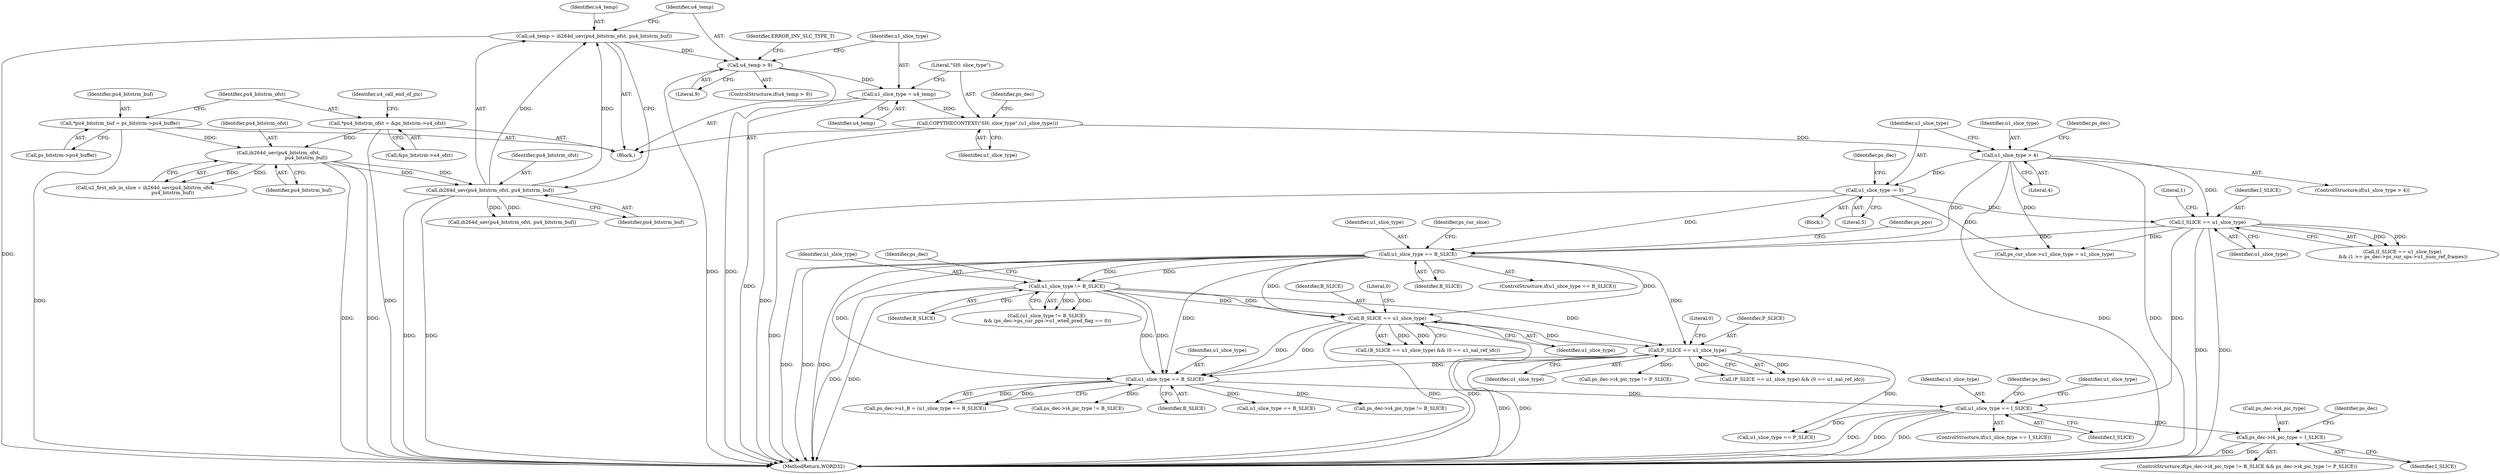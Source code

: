 digraph "0_Android_8b5fd8f24eba5dd19ab2f80ea11a9125aa882ae2@pointer" {
"1002420" [label="(Call,ps_dec->i4_pic_type = I_SLICE)"];
"1002392" [label="(Call,u1_slice_type == I_SLICE)"];
"1002278" [label="(Call,u1_slice_type == B_SLICE)"];
"1001820" [label="(Call,B_SLICE == u1_slice_type)"];
"1001521" [label="(Call,u1_slice_type == B_SLICE)"];
"1000347" [label="(Call,I_SLICE == u1_slice_type)"];
"1000302" [label="(Call,u1_slice_type -= 5)"];
"1000298" [label="(Call,u1_slice_type > 4)"];
"1000289" [label="(Call,COPYTHECONTEXT(\"SH: slice_type\",(u1_slice_type)))"];
"1000286" [label="(Call,u1_slice_type = u4_temp)"];
"1000281" [label="(Call,u4_temp > 9)"];
"1000275" [label="(Call,u4_temp = ih264d_uev(pu4_bitstrm_ofst, pu4_bitstrm_buf))"];
"1000277" [label="(Call,ih264d_uev(pu4_bitstrm_ofst, pu4_bitstrm_buf))"];
"1000237" [label="(Call,ih264d_uev(pu4_bitstrm_ofst,\n                                     pu4_bitstrm_buf))"];
"1000209" [label="(Call,*pu4_bitstrm_ofst = &ps_bitstrm->u4_ofst)"];
"1000203" [label="(Call,*pu4_bitstrm_buf = ps_bitstrm->pu4_buffer)"];
"1001744" [label="(Call,u1_slice_type != B_SLICE)"];
"1001835" [label="(Call,P_SLICE == u1_slice_type)"];
"1002274" [label="(Call,ps_dec->u1_B = (u1_slice_type == B_SLICE))"];
"1002568" [label="(MethodReturn,WORD32)"];
"1001746" [label="(Identifier,B_SLICE)"];
"1000349" [label="(Identifier,u1_slice_type)"];
"1000301" [label="(Block,)"];
"1000277" [label="(Call,ih264d_uev(pu4_bitstrm_ofst, pu4_bitstrm_buf))"];
"1000210" [label="(Identifier,pu4_bitstrm_ofst)"];
"1000290" [label="(Literal,\"SH: slice_type\")"];
"1002410" [label="(Call,ps_dec->i4_pic_type != B_SLICE)"];
"1000346" [label="(Call,(I_SLICE == u1_slice_type)\n && (1 >= ps_dec->ps_cur_sps->u1_num_ref_frames))"];
"1000211" [label="(Call,&ps_bitstrm->u4_ofst)"];
"1001745" [label="(Identifier,u1_slice_type)"];
"1000304" [label="(Literal,5)"];
"1001839" [label="(Literal,0)"];
"1000275" [label="(Call,u4_temp = ih264d_uev(pu4_bitstrm_ofst, pu4_bitstrm_buf))"];
"1001820" [label="(Call,B_SLICE == u1_slice_type)"];
"1001573" [label="(Identifier,ps_pps)"];
"1002393" [label="(Identifier,u1_slice_type)"];
"1000209" [label="(Call,*pu4_bitstrm_ofst = &ps_bitstrm->u4_ofst)"];
"1002280" [label="(Identifier,B_SLICE)"];
"1002408" [label="(ControlStructure,if(ps_dec->i4_pic_type != B_SLICE && ps_dec->i4_pic_type != P_SLICE))"];
"1000287" [label="(Identifier,u1_slice_type)"];
"1001743" [label="(Call,(u1_slice_type != B_SLICE)\n && (ps_dec->ps_cur_pps->u1_wted_pred_flag == 0))"];
"1002391" [label="(ControlStructure,if(u1_slice_type == I_SLICE))"];
"1000297" [label="(ControlStructure,if(u1_slice_type > 4))"];
"1000291" [label="(Identifier,u1_slice_type)"];
"1000205" [label="(Call,ps_bitstrm->pu4_buffer)"];
"1001471" [label="(Call,ps_cur_slice->u1_slice_type = u1_slice_type)"];
"1002278" [label="(Call,u1_slice_type == B_SLICE)"];
"1002394" [label="(Identifier,I_SLICE)"];
"1002415" [label="(Call,ps_dec->i4_pic_type != P_SLICE)"];
"1000226" [label="(Identifier,u4_call_end_of_pic)"];
"1000288" [label="(Identifier,u4_temp)"];
"1000351" [label="(Literal,1)"];
"1000285" [label="(Identifier,ERROR_INV_SLC_TYPE_T)"];
"1000348" [label="(Identifier,I_SLICE)"];
"1000279" [label="(Identifier,pu4_bitstrm_buf)"];
"1002392" [label="(Call,u1_slice_type == I_SLICE)"];
"1000281" [label="(Call,u4_temp > 9)"];
"1000294" [label="(Identifier,ps_dec)"];
"1002421" [label="(Call,ps_dec->i4_pic_type)"];
"1001744" [label="(Call,u1_slice_type != B_SLICE)"];
"1000303" [label="(Identifier,u1_slice_type)"];
"1000204" [label="(Identifier,pu4_bitstrm_buf)"];
"1002424" [label="(Identifier,I_SLICE)"];
"1001822" [label="(Identifier,u1_slice_type)"];
"1000289" [label="(Call,COPYTHECONTEXT(\"SH: slice_type\",(u1_slice_type)))"];
"1000299" [label="(Identifier,u1_slice_type)"];
"1000300" [label="(Literal,4)"];
"1002399" [label="(Identifier,ps_dec)"];
"1001523" [label="(Identifier,B_SLICE)"];
"1001522" [label="(Identifier,u1_slice_type)"];
"1000282" [label="(Identifier,u4_temp)"];
"1000347" [label="(Call,I_SLICE == u1_slice_type)"];
"1001750" [label="(Identifier,ps_dec)"];
"1000283" [label="(Literal,9)"];
"1000280" [label="(ControlStructure,if(u4_temp > 9))"];
"1000276" [label="(Identifier,u4_temp)"];
"1002427" [label="(Call,u1_slice_type == P_SLICE)"];
"1001836" [label="(Identifier,P_SLICE)"];
"1000278" [label="(Identifier,pu4_bitstrm_ofst)"];
"1001819" [label="(Call,(B_SLICE == u1_slice_type) && (0 == u1_nal_ref_idc))"];
"1000166" [label="(Block,)"];
"1001821" [label="(Identifier,B_SLICE)"];
"1001834" [label="(Call,(P_SLICE == u1_slice_type) && (0 == u1_nal_ref_idc))"];
"1000307" [label="(Identifier,ps_dec)"];
"1000316" [label="(Identifier,ps_dec)"];
"1002461" [label="(Call,u1_slice_type == B_SLICE)"];
"1002428" [label="(Identifier,u1_slice_type)"];
"1002420" [label="(Call,ps_dec->i4_pic_type = I_SLICE)"];
"1002279" [label="(Identifier,u1_slice_type)"];
"1001835" [label="(Call,P_SLICE == u1_slice_type)"];
"1000286" [label="(Call,u1_slice_type = u4_temp)"];
"1000418" [label="(Call,ih264d_uev(pu4_bitstrm_ofst, pu4_bitstrm_buf))"];
"1001837" [label="(Identifier,u1_slice_type)"];
"1000203" [label="(Call,*pu4_bitstrm_buf = ps_bitstrm->pu4_buffer)"];
"1000298" [label="(Call,u1_slice_type > 4)"];
"1000237" [label="(Call,ih264d_uev(pu4_bitstrm_ofst,\n                                     pu4_bitstrm_buf))"];
"1000235" [label="(Call,u2_first_mb_in_slice = ih264d_uev(pu4_bitstrm_ofst,\n                                     pu4_bitstrm_buf))"];
"1000238" [label="(Identifier,pu4_bitstrm_ofst)"];
"1001521" [label="(Call,u1_slice_type == B_SLICE)"];
"1001824" [label="(Literal,0)"];
"1002492" [label="(Identifier,ps_dec)"];
"1002449" [label="(Call,ps_dec->i4_pic_type != B_SLICE)"];
"1001527" [label="(Identifier,ps_cur_slice)"];
"1001520" [label="(ControlStructure,if(u1_slice_type == B_SLICE))"];
"1000302" [label="(Call,u1_slice_type -= 5)"];
"1000239" [label="(Identifier,pu4_bitstrm_buf)"];
"1002420" -> "1002408"  [label="AST: "];
"1002420" -> "1002424"  [label="CFG: "];
"1002421" -> "1002420"  [label="AST: "];
"1002424" -> "1002420"  [label="AST: "];
"1002492" -> "1002420"  [label="CFG: "];
"1002420" -> "1002568"  [label="DDG: "];
"1002420" -> "1002568"  [label="DDG: "];
"1002392" -> "1002420"  [label="DDG: "];
"1002392" -> "1002391"  [label="AST: "];
"1002392" -> "1002394"  [label="CFG: "];
"1002393" -> "1002392"  [label="AST: "];
"1002394" -> "1002392"  [label="AST: "];
"1002399" -> "1002392"  [label="CFG: "];
"1002428" -> "1002392"  [label="CFG: "];
"1002392" -> "1002568"  [label="DDG: "];
"1002392" -> "1002568"  [label="DDG: "];
"1002392" -> "1002568"  [label="DDG: "];
"1002278" -> "1002392"  [label="DDG: "];
"1000347" -> "1002392"  [label="DDG: "];
"1002392" -> "1002427"  [label="DDG: "];
"1002278" -> "1002274"  [label="AST: "];
"1002278" -> "1002280"  [label="CFG: "];
"1002279" -> "1002278"  [label="AST: "];
"1002280" -> "1002278"  [label="AST: "];
"1002274" -> "1002278"  [label="CFG: "];
"1002278" -> "1002274"  [label="DDG: "];
"1002278" -> "1002274"  [label="DDG: "];
"1001820" -> "1002278"  [label="DDG: "];
"1001820" -> "1002278"  [label="DDG: "];
"1001521" -> "1002278"  [label="DDG: "];
"1001521" -> "1002278"  [label="DDG: "];
"1001835" -> "1002278"  [label="DDG: "];
"1001744" -> "1002278"  [label="DDG: "];
"1001744" -> "1002278"  [label="DDG: "];
"1002278" -> "1002410"  [label="DDG: "];
"1002278" -> "1002449"  [label="DDG: "];
"1002278" -> "1002461"  [label="DDG: "];
"1001820" -> "1001819"  [label="AST: "];
"1001820" -> "1001822"  [label="CFG: "];
"1001821" -> "1001820"  [label="AST: "];
"1001822" -> "1001820"  [label="AST: "];
"1001824" -> "1001820"  [label="CFG: "];
"1001819" -> "1001820"  [label="CFG: "];
"1001820" -> "1002568"  [label="DDG: "];
"1001820" -> "1002568"  [label="DDG: "];
"1001820" -> "1001819"  [label="DDG: "];
"1001820" -> "1001819"  [label="DDG: "];
"1001521" -> "1001820"  [label="DDG: "];
"1001521" -> "1001820"  [label="DDG: "];
"1001744" -> "1001820"  [label="DDG: "];
"1001744" -> "1001820"  [label="DDG: "];
"1001820" -> "1001835"  [label="DDG: "];
"1001521" -> "1001520"  [label="AST: "];
"1001521" -> "1001523"  [label="CFG: "];
"1001522" -> "1001521"  [label="AST: "];
"1001523" -> "1001521"  [label="AST: "];
"1001527" -> "1001521"  [label="CFG: "];
"1001573" -> "1001521"  [label="CFG: "];
"1001521" -> "1002568"  [label="DDG: "];
"1001521" -> "1002568"  [label="DDG: "];
"1001521" -> "1002568"  [label="DDG: "];
"1000347" -> "1001521"  [label="DDG: "];
"1000302" -> "1001521"  [label="DDG: "];
"1000298" -> "1001521"  [label="DDG: "];
"1001521" -> "1001744"  [label="DDG: "];
"1001521" -> "1001744"  [label="DDG: "];
"1001521" -> "1001835"  [label="DDG: "];
"1000347" -> "1000346"  [label="AST: "];
"1000347" -> "1000349"  [label="CFG: "];
"1000348" -> "1000347"  [label="AST: "];
"1000349" -> "1000347"  [label="AST: "];
"1000351" -> "1000347"  [label="CFG: "];
"1000346" -> "1000347"  [label="CFG: "];
"1000347" -> "1002568"  [label="DDG: "];
"1000347" -> "1002568"  [label="DDG: "];
"1000347" -> "1000346"  [label="DDG: "];
"1000347" -> "1000346"  [label="DDG: "];
"1000302" -> "1000347"  [label="DDG: "];
"1000298" -> "1000347"  [label="DDG: "];
"1000347" -> "1001471"  [label="DDG: "];
"1000302" -> "1000301"  [label="AST: "];
"1000302" -> "1000304"  [label="CFG: "];
"1000303" -> "1000302"  [label="AST: "];
"1000304" -> "1000302"  [label="AST: "];
"1000307" -> "1000302"  [label="CFG: "];
"1000302" -> "1002568"  [label="DDG: "];
"1000298" -> "1000302"  [label="DDG: "];
"1000302" -> "1001471"  [label="DDG: "];
"1000298" -> "1000297"  [label="AST: "];
"1000298" -> "1000300"  [label="CFG: "];
"1000299" -> "1000298"  [label="AST: "];
"1000300" -> "1000298"  [label="AST: "];
"1000303" -> "1000298"  [label="CFG: "];
"1000316" -> "1000298"  [label="CFG: "];
"1000298" -> "1002568"  [label="DDG: "];
"1000298" -> "1002568"  [label="DDG: "];
"1000289" -> "1000298"  [label="DDG: "];
"1000298" -> "1001471"  [label="DDG: "];
"1000289" -> "1000166"  [label="AST: "];
"1000289" -> "1000291"  [label="CFG: "];
"1000290" -> "1000289"  [label="AST: "];
"1000291" -> "1000289"  [label="AST: "];
"1000294" -> "1000289"  [label="CFG: "];
"1000289" -> "1002568"  [label="DDG: "];
"1000286" -> "1000289"  [label="DDG: "];
"1000286" -> "1000166"  [label="AST: "];
"1000286" -> "1000288"  [label="CFG: "];
"1000287" -> "1000286"  [label="AST: "];
"1000288" -> "1000286"  [label="AST: "];
"1000290" -> "1000286"  [label="CFG: "];
"1000286" -> "1002568"  [label="DDG: "];
"1000281" -> "1000286"  [label="DDG: "];
"1000281" -> "1000280"  [label="AST: "];
"1000281" -> "1000283"  [label="CFG: "];
"1000282" -> "1000281"  [label="AST: "];
"1000283" -> "1000281"  [label="AST: "];
"1000285" -> "1000281"  [label="CFG: "];
"1000287" -> "1000281"  [label="CFG: "];
"1000281" -> "1002568"  [label="DDG: "];
"1000281" -> "1002568"  [label="DDG: "];
"1000275" -> "1000281"  [label="DDG: "];
"1000275" -> "1000166"  [label="AST: "];
"1000275" -> "1000277"  [label="CFG: "];
"1000276" -> "1000275"  [label="AST: "];
"1000277" -> "1000275"  [label="AST: "];
"1000282" -> "1000275"  [label="CFG: "];
"1000275" -> "1002568"  [label="DDG: "];
"1000277" -> "1000275"  [label="DDG: "];
"1000277" -> "1000275"  [label="DDG: "];
"1000277" -> "1000279"  [label="CFG: "];
"1000278" -> "1000277"  [label="AST: "];
"1000279" -> "1000277"  [label="AST: "];
"1000277" -> "1002568"  [label="DDG: "];
"1000277" -> "1002568"  [label="DDG: "];
"1000237" -> "1000277"  [label="DDG: "];
"1000237" -> "1000277"  [label="DDG: "];
"1000277" -> "1000418"  [label="DDG: "];
"1000277" -> "1000418"  [label="DDG: "];
"1000237" -> "1000235"  [label="AST: "];
"1000237" -> "1000239"  [label="CFG: "];
"1000238" -> "1000237"  [label="AST: "];
"1000239" -> "1000237"  [label="AST: "];
"1000235" -> "1000237"  [label="CFG: "];
"1000237" -> "1002568"  [label="DDG: "];
"1000237" -> "1002568"  [label="DDG: "];
"1000237" -> "1000235"  [label="DDG: "];
"1000237" -> "1000235"  [label="DDG: "];
"1000209" -> "1000237"  [label="DDG: "];
"1000203" -> "1000237"  [label="DDG: "];
"1000209" -> "1000166"  [label="AST: "];
"1000209" -> "1000211"  [label="CFG: "];
"1000210" -> "1000209"  [label="AST: "];
"1000211" -> "1000209"  [label="AST: "];
"1000226" -> "1000209"  [label="CFG: "];
"1000209" -> "1002568"  [label="DDG: "];
"1000203" -> "1000166"  [label="AST: "];
"1000203" -> "1000205"  [label="CFG: "];
"1000204" -> "1000203"  [label="AST: "];
"1000205" -> "1000203"  [label="AST: "];
"1000210" -> "1000203"  [label="CFG: "];
"1000203" -> "1002568"  [label="DDG: "];
"1001744" -> "1001743"  [label="AST: "];
"1001744" -> "1001746"  [label="CFG: "];
"1001745" -> "1001744"  [label="AST: "];
"1001746" -> "1001744"  [label="AST: "];
"1001750" -> "1001744"  [label="CFG: "];
"1001743" -> "1001744"  [label="CFG: "];
"1001744" -> "1002568"  [label="DDG: "];
"1001744" -> "1002568"  [label="DDG: "];
"1001744" -> "1001743"  [label="DDG: "];
"1001744" -> "1001743"  [label="DDG: "];
"1001744" -> "1001835"  [label="DDG: "];
"1001835" -> "1001834"  [label="AST: "];
"1001835" -> "1001837"  [label="CFG: "];
"1001836" -> "1001835"  [label="AST: "];
"1001837" -> "1001835"  [label="AST: "];
"1001839" -> "1001835"  [label="CFG: "];
"1001834" -> "1001835"  [label="CFG: "];
"1001835" -> "1002568"  [label="DDG: "];
"1001835" -> "1002568"  [label="DDG: "];
"1001835" -> "1001834"  [label="DDG: "];
"1001835" -> "1001834"  [label="DDG: "];
"1001835" -> "1002415"  [label="DDG: "];
"1001835" -> "1002427"  [label="DDG: "];
}
